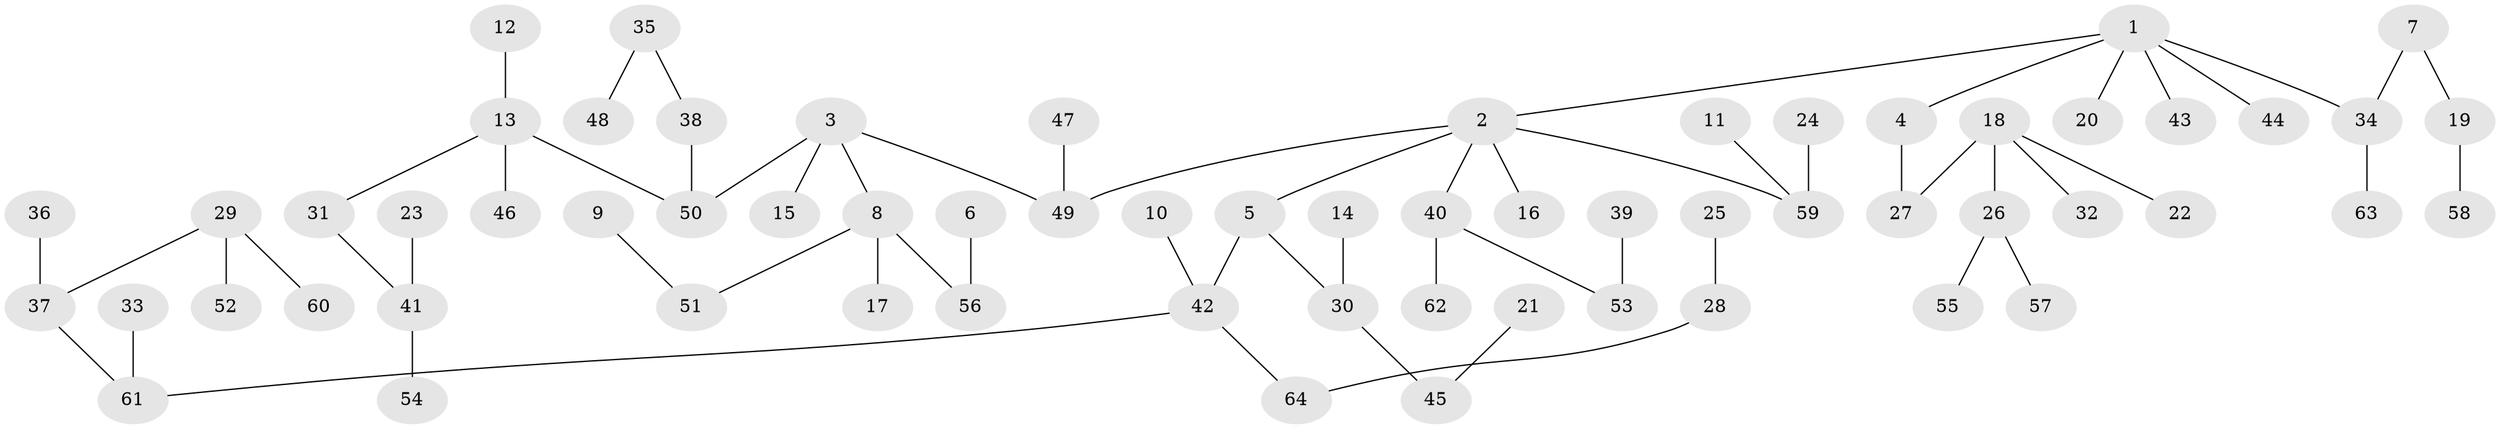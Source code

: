 // original degree distribution, {3: 0.1875, 5: 0.0390625, 4: 0.0703125, 2: 0.2421875, 1: 0.4609375}
// Generated by graph-tools (version 1.1) at 2025/50/03/09/25 03:50:18]
// undirected, 64 vertices, 63 edges
graph export_dot {
graph [start="1"]
  node [color=gray90,style=filled];
  1;
  2;
  3;
  4;
  5;
  6;
  7;
  8;
  9;
  10;
  11;
  12;
  13;
  14;
  15;
  16;
  17;
  18;
  19;
  20;
  21;
  22;
  23;
  24;
  25;
  26;
  27;
  28;
  29;
  30;
  31;
  32;
  33;
  34;
  35;
  36;
  37;
  38;
  39;
  40;
  41;
  42;
  43;
  44;
  45;
  46;
  47;
  48;
  49;
  50;
  51;
  52;
  53;
  54;
  55;
  56;
  57;
  58;
  59;
  60;
  61;
  62;
  63;
  64;
  1 -- 2 [weight=1.0];
  1 -- 4 [weight=1.0];
  1 -- 20 [weight=1.0];
  1 -- 34 [weight=1.0];
  1 -- 43 [weight=1.0];
  1 -- 44 [weight=1.0];
  2 -- 5 [weight=1.0];
  2 -- 16 [weight=1.0];
  2 -- 40 [weight=1.0];
  2 -- 49 [weight=1.0];
  2 -- 59 [weight=1.0];
  3 -- 8 [weight=1.0];
  3 -- 15 [weight=1.0];
  3 -- 49 [weight=1.0];
  3 -- 50 [weight=1.0];
  4 -- 27 [weight=1.0];
  5 -- 30 [weight=1.0];
  5 -- 42 [weight=1.0];
  6 -- 56 [weight=1.0];
  7 -- 19 [weight=1.0];
  7 -- 34 [weight=1.0];
  8 -- 17 [weight=1.0];
  8 -- 51 [weight=1.0];
  8 -- 56 [weight=1.0];
  9 -- 51 [weight=1.0];
  10 -- 42 [weight=1.0];
  11 -- 59 [weight=1.0];
  12 -- 13 [weight=1.0];
  13 -- 31 [weight=1.0];
  13 -- 46 [weight=1.0];
  13 -- 50 [weight=1.0];
  14 -- 30 [weight=1.0];
  18 -- 22 [weight=1.0];
  18 -- 26 [weight=1.0];
  18 -- 27 [weight=1.0];
  18 -- 32 [weight=1.0];
  19 -- 58 [weight=1.0];
  21 -- 45 [weight=1.0];
  23 -- 41 [weight=1.0];
  24 -- 59 [weight=1.0];
  25 -- 28 [weight=1.0];
  26 -- 55 [weight=1.0];
  26 -- 57 [weight=1.0];
  28 -- 64 [weight=1.0];
  29 -- 37 [weight=1.0];
  29 -- 52 [weight=1.0];
  29 -- 60 [weight=1.0];
  30 -- 45 [weight=1.0];
  31 -- 41 [weight=1.0];
  33 -- 61 [weight=1.0];
  34 -- 63 [weight=1.0];
  35 -- 38 [weight=1.0];
  35 -- 48 [weight=1.0];
  36 -- 37 [weight=1.0];
  37 -- 61 [weight=1.0];
  38 -- 50 [weight=1.0];
  39 -- 53 [weight=1.0];
  40 -- 53 [weight=1.0];
  40 -- 62 [weight=1.0];
  41 -- 54 [weight=1.0];
  42 -- 61 [weight=1.0];
  42 -- 64 [weight=1.0];
  47 -- 49 [weight=1.0];
}
